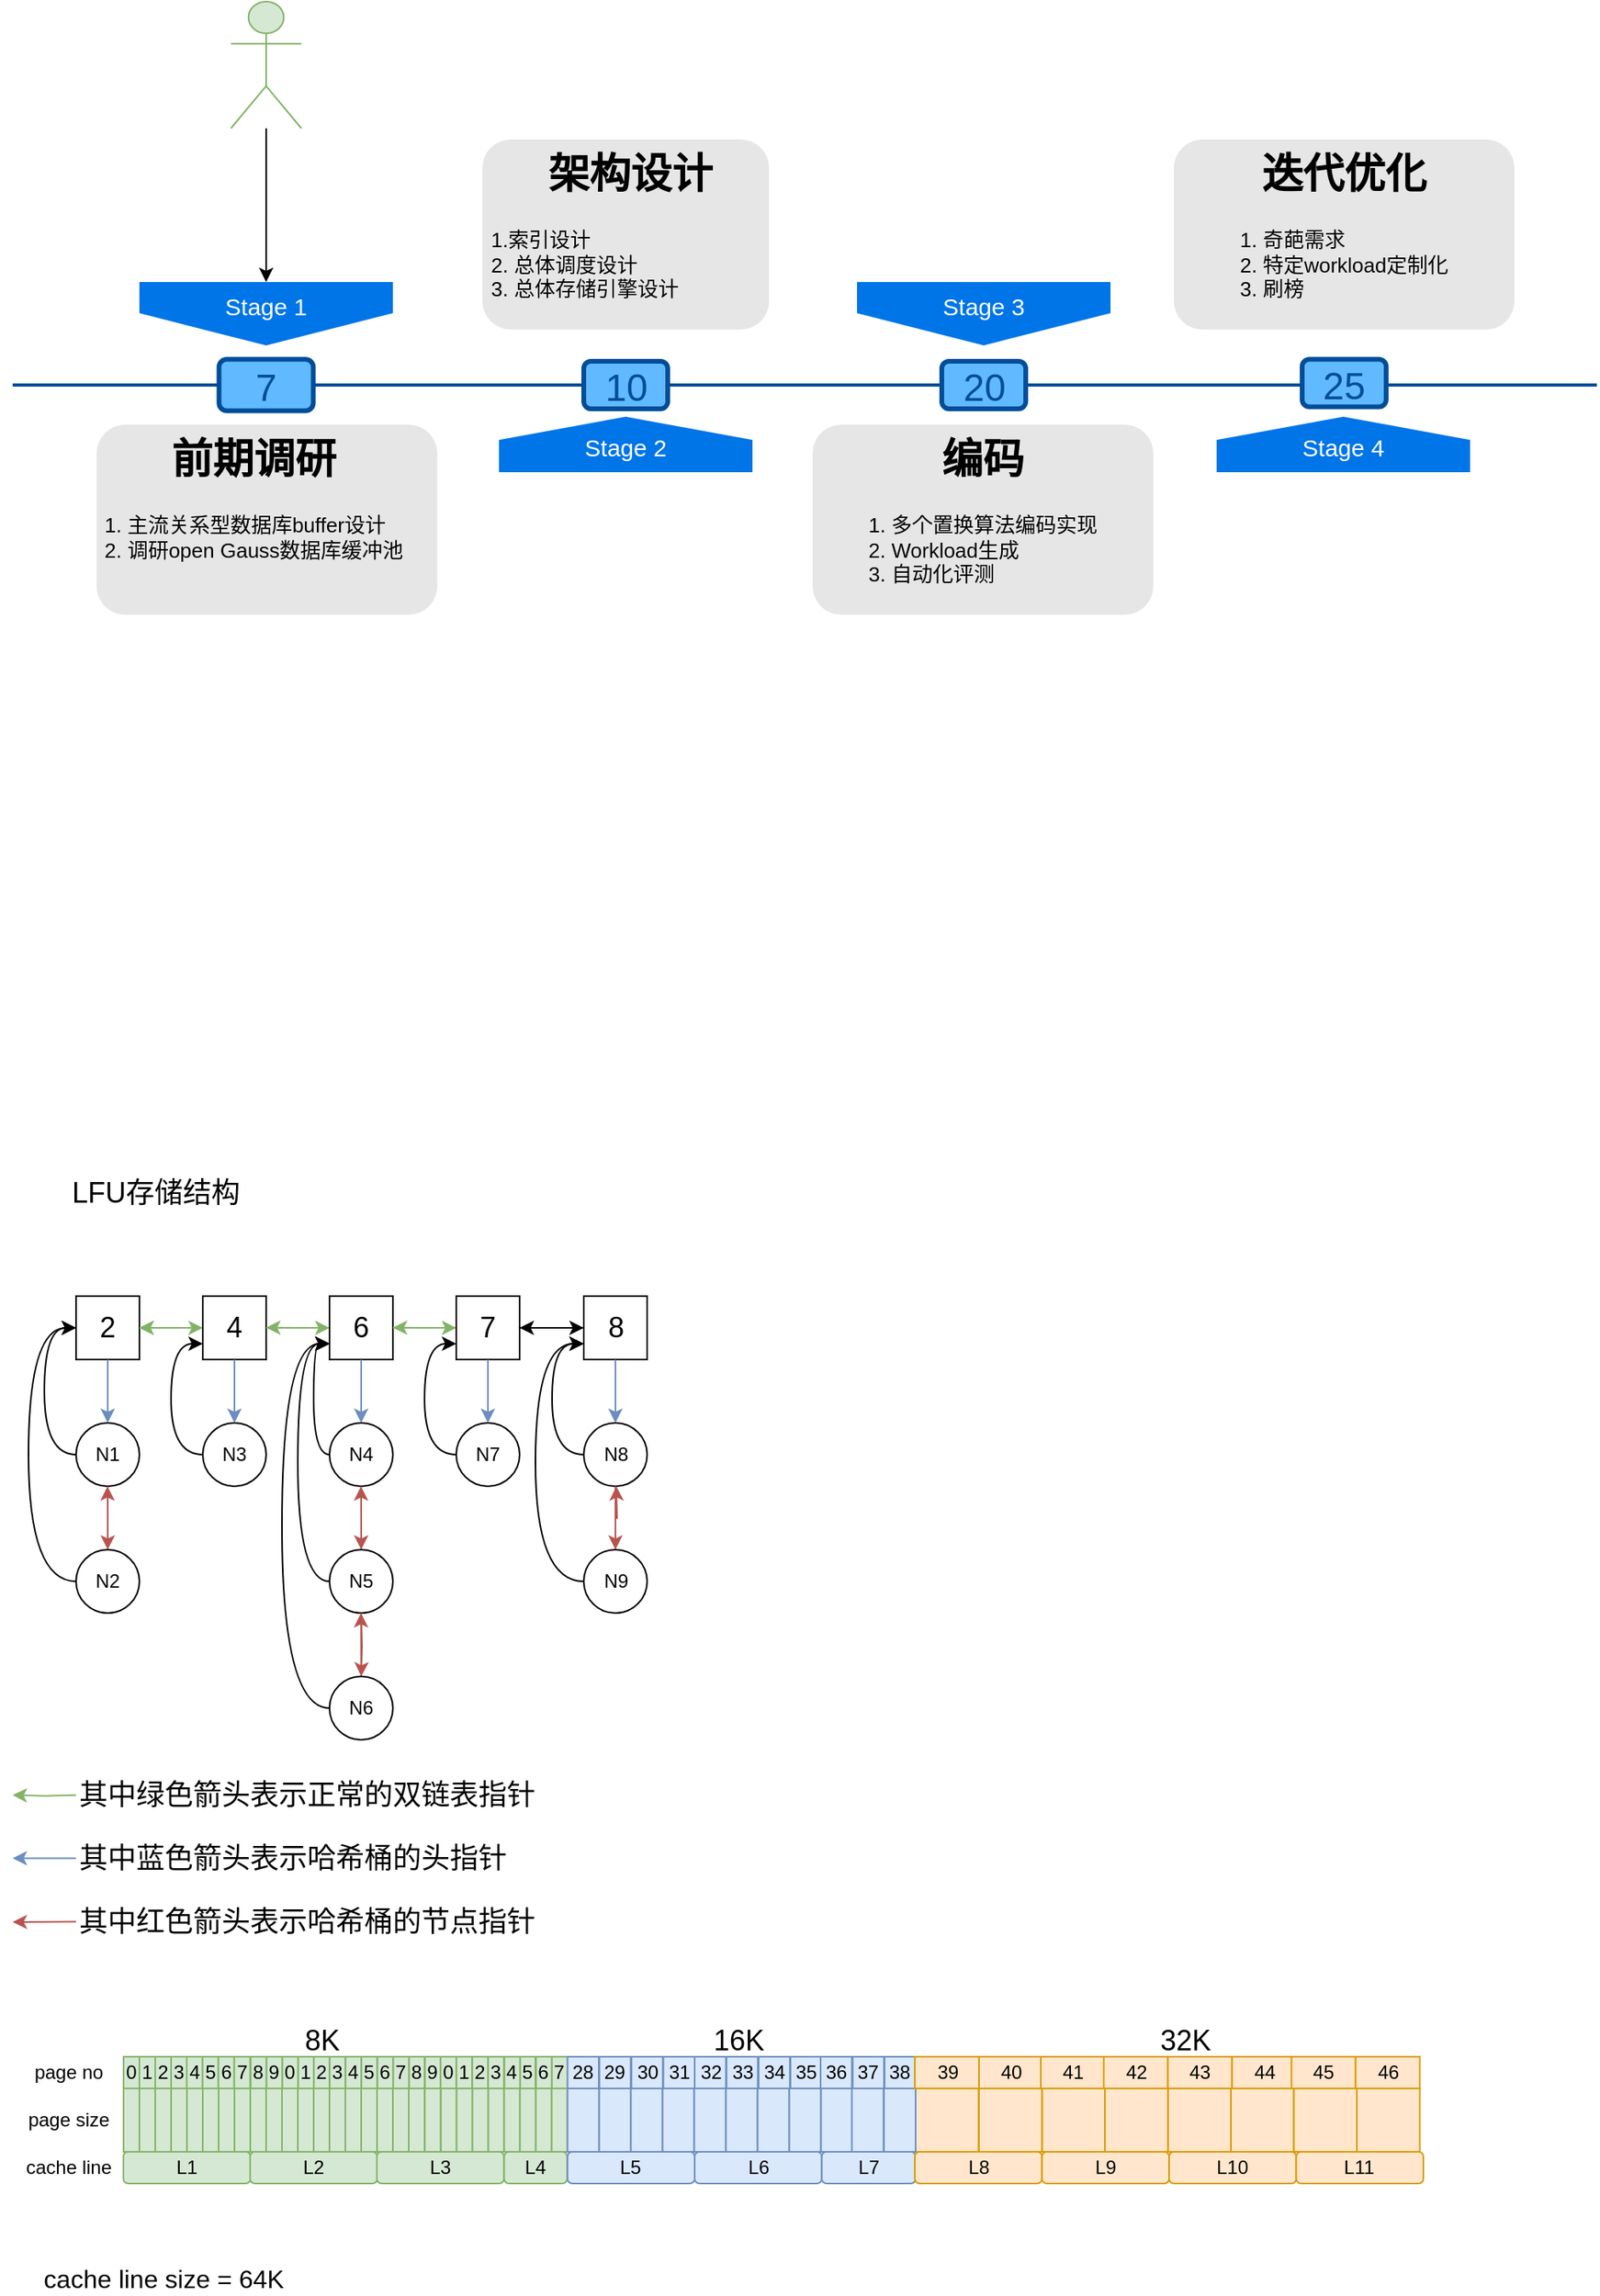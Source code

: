 <mxfile version="13.7.9" type="device"><diagram name="Page-1" id="82e54ff1-d628-8f03-85c4-9753963a91cd"><mxGraphModel dx="905" dy="705" grid="1" gridSize="10" guides="1" tooltips="1" connect="1" arrows="1" fold="1" page="1" pageScale="1" pageWidth="1100" pageHeight="850" background="#ffffff" math="0" shadow="0"><root><mxCell id="0"/><mxCell id="1" parent="0"/><mxCell id="4ec97bd9e5d20128-1" value="" style="line;strokeWidth=2;html=1;fillColor=none;fontSize=28;fontColor=#004D99;strokeColor=#004D99;" parent="1" vertex="1"><mxGeometry x="40" y="400" width="1000" height="10" as="geometry"/></mxCell><mxCell id="4ec97bd9e5d20128-5" value="Stage 1" style="shape=offPageConnector;whiteSpace=wrap;html=1;fillColor=#0075E8;fontSize=15;fontColor=#FFFFFF;size=0.509;verticalAlign=top;strokeColor=none;" parent="1" vertex="1"><mxGeometry x="120" y="340" width="160" height="40" as="geometry"/></mxCell><mxCell id="4ec97bd9e5d20128-6" value="&lt;span&gt;Stage 3&lt;/span&gt;" style="shape=offPageConnector;whiteSpace=wrap;html=1;fillColor=#0075E8;fontSize=15;fontColor=#FFFFFF;size=0.509;verticalAlign=top;strokeColor=none;" parent="1" vertex="1"><mxGeometry x="573" y="340" width="160" height="40" as="geometry"/></mxCell><mxCell id="4ec97bd9e5d20128-7" value="&lt;span&gt;Stage 2&lt;/span&gt;" style="shape=offPageConnector;whiteSpace=wrap;html=1;fillColor=#0075E8;fontSize=15;fontColor=#FFFFFF;size=0.418;flipV=1;verticalAlign=bottom;strokeColor=none;spacingBottom=4;" parent="1" vertex="1"><mxGeometry x="347" y="425" width="160" height="35" as="geometry"/></mxCell><mxCell id="4ec97bd9e5d20128-8" value="&lt;span&gt;Stage 4&lt;/span&gt;" style="shape=offPageConnector;whiteSpace=wrap;html=1;fillColor=#0075E8;fontSize=15;fontColor=#FFFFFF;size=0.418;flipV=1;verticalAlign=bottom;strokeColor=none;spacingBottom=4;" parent="1" vertex="1"><mxGeometry x="800" y="425" width="160" height="35" as="geometry"/></mxCell><mxCell id="4ec97bd9e5d20128-14" value="&lt;h1 style=&quot;text-align: center&quot;&gt;前期调研&lt;/h1&gt;&lt;div&gt;1. 主流关系型数据库buffer设计&lt;br&gt;&lt;/div&gt;&lt;div&gt;2. 调研open Gauss数据库缓冲池&lt;/div&gt;&lt;div&gt;&lt;br&gt;&lt;/div&gt;" style="text;html=1;spacing=5;spacingTop=-20;whiteSpace=wrap;overflow=hidden;strokeColor=none;strokeWidth=3;fillColor=#E6E6E6;fontSize=13;fontColor=#000000;align=left;rounded=1;" parent="1" vertex="1"><mxGeometry x="93" y="430" width="215" height="120" as="geometry"/></mxCell><mxCell id="4ec97bd9e5d20128-16" value="&lt;h1 style=&quot;text-align: right&quot;&gt;&amp;nbsp; &amp;nbsp; &amp;nbsp;架构设计&lt;/h1&gt;&lt;div&gt;1.索引设计&lt;/div&gt;&lt;div&gt;2. 总体调度设计&lt;/div&gt;&lt;div&gt;3. 总体存储引擎设计&lt;/div&gt;" style="text;html=1;spacing=5;spacingTop=-20;whiteSpace=wrap;overflow=hidden;strokeColor=none;strokeWidth=3;fillColor=#E6E6E6;fontSize=13;fontColor=#000000;align=left;rounded=1;" parent="1" vertex="1"><mxGeometry x="336.5" y="250" width="181" height="120" as="geometry"/></mxCell><mxCell id="4ec97bd9e5d20128-17" value="&lt;h1&gt;编码&lt;/h1&gt;&lt;div style=&quot;text-align: left&quot;&gt;1. 多个置换算法编码实现&lt;/div&gt;&lt;div style=&quot;text-align: left&quot;&gt;2. Workload生成&lt;/div&gt;&lt;div style=&quot;text-align: left&quot;&gt;3. 自动化评测&lt;/div&gt;" style="text;html=1;spacing=5;spacingTop=-20;whiteSpace=wrap;overflow=hidden;strokeColor=none;strokeWidth=3;fillColor=#E6E6E6;fontSize=13;fontColor=#000000;align=center;rounded=1;" parent="1" vertex="1"><mxGeometry x="545" y="430" width="215" height="120" as="geometry"/></mxCell><mxCell id="4ec97bd9e5d20128-18" value="&lt;h1&gt;迭代优化&lt;/h1&gt;&lt;div style=&quot;text-align: left&quot;&gt;1. 奇葩需求&lt;/div&gt;&lt;div style=&quot;text-align: left&quot;&gt;2. 特定workload定制化&lt;/div&gt;&lt;div style=&quot;text-align: left&quot;&gt;3. 刷榜&lt;/div&gt;" style="text;html=1;spacing=5;spacingTop=-20;whiteSpace=wrap;overflow=hidden;strokeColor=none;strokeWidth=3;fillColor=#E6E6E6;fontSize=13;fontColor=#000000;align=center;rounded=1;" parent="1" vertex="1"><mxGeometry x="773" y="250" width="215" height="120" as="geometry"/></mxCell><mxCell id="fuFxC5G7vqKhvWtZeMun-10" value="" style="edgeStyle=orthogonalEdgeStyle;rounded=0;orthogonalLoop=1;jettySize=auto;html=1;" parent="1" source="fuFxC5G7vqKhvWtZeMun-2" target="4ec97bd9e5d20128-5" edge="1"><mxGeometry relative="1" as="geometry"/></mxCell><mxCell id="fuFxC5G7vqKhvWtZeMun-2" value="" style="shape=umlActor;verticalLabelPosition=bottom;verticalAlign=top;html=1;outlineConnect=0;fillColor=#d5e8d4;strokeColor=#82b366;" parent="1" vertex="1"><mxGeometry x="177.75" y="163" width="44.5" height="80" as="geometry"/></mxCell><mxCell id="fuFxC5G7vqKhvWtZeMun-6" value="&lt;font style=&quot;font-size: 24px&quot;&gt;7&lt;/font&gt;" style="whiteSpace=wrap;html=1;align=center;fontSize=28;fontColor=#004D99;strokeColor=#004D99;strokeWidth=3;fillColor=#61BAFF;rounded=1;" parent="1" vertex="1"><mxGeometry x="170.25" y="388.75" width="59.5" height="32.5" as="geometry"/></mxCell><mxCell id="fuFxC5G7vqKhvWtZeMun-7" value="&lt;font style=&quot;font-size: 24px&quot;&gt;10&lt;/font&gt;" style="whiteSpace=wrap;html=1;align=center;fontSize=28;fontColor=#004D99;strokeColor=#004D99;strokeWidth=3;fillColor=#61BAFF;rounded=1;" parent="1" vertex="1"><mxGeometry x="400.5" y="390" width="53" height="30" as="geometry"/></mxCell><mxCell id="fuFxC5G7vqKhvWtZeMun-8" value="&lt;font style=&quot;font-size: 24px&quot;&gt;20&lt;/font&gt;" style="whiteSpace=wrap;html=1;align=center;fontSize=28;fontColor=#004D99;strokeColor=#004D99;strokeWidth=3;fillColor=#61BAFF;rounded=1;" parent="1" vertex="1"><mxGeometry x="626.5" y="390" width="53" height="30" as="geometry"/></mxCell><mxCell id="fuFxC5G7vqKhvWtZeMun-9" value="&lt;font style=&quot;font-size: 24px&quot;&gt;25&lt;/font&gt;" style="whiteSpace=wrap;html=1;align=center;fontSize=28;fontColor=#004D99;strokeColor=#004D99;strokeWidth=3;fillColor=#61BAFF;rounded=1;" parent="1" vertex="1"><mxGeometry x="854" y="388.75" width="53" height="30" as="geometry"/></mxCell><mxCell id="LZcLPNR7s_1Gfuueu0YZ-1" value="&lt;font style=&quot;font-size: 18px&quot;&gt;2&lt;/font&gt;" style="whiteSpace=wrap;html=1;aspect=fixed;" parent="1" vertex="1"><mxGeometry x="80" y="980" width="40" height="40" as="geometry"/></mxCell><mxCell id="LZcLPNR7s_1Gfuueu0YZ-26" style="edgeStyle=orthogonalEdgeStyle;rounded=0;orthogonalLoop=1;jettySize=auto;html=1;exitX=0;exitY=0.5;exitDx=0;exitDy=0;entryX=1;entryY=0.5;entryDx=0;entryDy=0;fillColor=#d5e8d4;strokeColor=#82b366;" parent="1" source="LZcLPNR7s_1Gfuueu0YZ-3" target="LZcLPNR7s_1Gfuueu0YZ-1" edge="1"><mxGeometry x="40" y="900" as="geometry"/></mxCell><mxCell id="LZcLPNR7s_1Gfuueu0YZ-45" value="" style="edgeStyle=orthogonalEdgeStyle;curved=1;orthogonalLoop=1;jettySize=auto;html=1;fontSize=18;fillColor=#d5e8d4;strokeColor=#82b366;" parent="1" source="LZcLPNR7s_1Gfuueu0YZ-3" target="LZcLPNR7s_1Gfuueu0YZ-1" edge="1"><mxGeometry x="40" y="900" as="geometry"/></mxCell><mxCell id="LZcLPNR7s_1Gfuueu0YZ-3" value="&lt;font style=&quot;font-size: 18px;&quot;&gt;4&lt;/font&gt;" style="whiteSpace=wrap;html=1;aspect=fixed;fontSize=18;" parent="1" vertex="1"><mxGeometry x="160" y="980" width="40" height="40" as="geometry"/></mxCell><mxCell id="LZcLPNR7s_1Gfuueu0YZ-25" style="edgeStyle=orthogonalEdgeStyle;rounded=0;orthogonalLoop=1;jettySize=auto;html=1;exitX=1;exitY=0.5;exitDx=0;exitDy=0;entryX=0;entryY=0.5;entryDx=0;entryDy=0;fillColor=#d5e8d4;strokeColor=#82b366;" parent="1" source="LZcLPNR7s_1Gfuueu0YZ-1" target="LZcLPNR7s_1Gfuueu0YZ-3" edge="1"><mxGeometry x="40" y="900" as="geometry"/></mxCell><mxCell id="LZcLPNR7s_1Gfuueu0YZ-29" style="edgeStyle=orthogonalEdgeStyle;rounded=0;orthogonalLoop=1;jettySize=auto;html=1;exitX=0;exitY=0.5;exitDx=0;exitDy=0;fillColor=#d5e8d4;strokeColor=#82b366;" parent="1" source="LZcLPNR7s_1Gfuueu0YZ-4" edge="1"><mxGeometry x="40" y="900" as="geometry"><mxPoint x="200" y="999.857" as="targetPoint"/></mxGeometry></mxCell><mxCell id="LZcLPNR7s_1Gfuueu0YZ-4" value="&lt;font style=&quot;font-size: 18px;&quot;&gt;6&lt;/font&gt;" style="whiteSpace=wrap;html=1;aspect=fixed;fontSize=18;" parent="1" vertex="1"><mxGeometry x="240" y="980" width="40" height="40" as="geometry"/></mxCell><mxCell id="LZcLPNR7s_1Gfuueu0YZ-28" style="edgeStyle=orthogonalEdgeStyle;rounded=0;orthogonalLoop=1;jettySize=auto;html=1;exitX=1;exitY=0.5;exitDx=0;exitDy=0;entryX=0;entryY=0.5;entryDx=0;entryDy=0;fillColor=#d5e8d4;strokeColor=#82b366;" parent="1" source="LZcLPNR7s_1Gfuueu0YZ-3" target="LZcLPNR7s_1Gfuueu0YZ-4" edge="1"><mxGeometry x="40" y="900" as="geometry"/></mxCell><mxCell id="LZcLPNR7s_1Gfuueu0YZ-31" style="edgeStyle=orthogonalEdgeStyle;rounded=0;orthogonalLoop=1;jettySize=auto;html=1;exitX=0;exitY=0.5;exitDx=0;exitDy=0;fillColor=#d5e8d4;strokeColor=#82b366;" parent="1" source="LZcLPNR7s_1Gfuueu0YZ-5" edge="1"><mxGeometry x="40" y="900" as="geometry"><mxPoint x="280" y="999.857" as="targetPoint"/></mxGeometry></mxCell><mxCell id="P6JqRoeLZyj-2Z9D7lsT-9" style="edgeStyle=orthogonalEdgeStyle;rounded=0;orthogonalLoop=1;jettySize=auto;html=1;exitX=1;exitY=0.5;exitDx=0;exitDy=0;entryX=0;entryY=0.5;entryDx=0;entryDy=0;" parent="1" source="LZcLPNR7s_1Gfuueu0YZ-5" target="P6JqRoeLZyj-2Z9D7lsT-1" edge="1"><mxGeometry relative="1" as="geometry"/></mxCell><mxCell id="LZcLPNR7s_1Gfuueu0YZ-5" value="&lt;font style=&quot;font-size: 18px;&quot;&gt;7&lt;/font&gt;" style="whiteSpace=wrap;html=1;aspect=fixed;fontSize=18;" parent="1" vertex="1"><mxGeometry x="320" y="980" width="40" height="40" as="geometry"/></mxCell><mxCell id="LZcLPNR7s_1Gfuueu0YZ-30" style="edgeStyle=orthogonalEdgeStyle;rounded=0;orthogonalLoop=1;jettySize=auto;html=1;exitX=1;exitY=0.5;exitDx=0;exitDy=0;entryX=0;entryY=0.5;entryDx=0;entryDy=0;fillColor=#d5e8d4;strokeColor=#82b366;" parent="1" source="LZcLPNR7s_1Gfuueu0YZ-4" target="LZcLPNR7s_1Gfuueu0YZ-5" edge="1"><mxGeometry x="40" y="900" as="geometry"/></mxCell><mxCell id="LZcLPNR7s_1Gfuueu0YZ-6" value="" style="endArrow=classic;html=1;exitX=0.5;exitY=1;exitDx=0;exitDy=0;fillColor=#dae8fc;strokeColor=#6c8ebf;" parent="1" source="LZcLPNR7s_1Gfuueu0YZ-1" edge="1"><mxGeometry x="40" y="900" width="50" height="50" as="geometry"><mxPoint x="80" y="1080" as="sourcePoint"/><mxPoint x="100" y="1060" as="targetPoint"/></mxGeometry></mxCell><mxCell id="LZcLPNR7s_1Gfuueu0YZ-36" style="edgeStyle=orthogonalEdgeStyle;orthogonalLoop=1;jettySize=auto;html=1;exitX=0;exitY=0.5;exitDx=0;exitDy=0;entryX=0;entryY=0.5;entryDx=0;entryDy=0;fontSize=18;curved=1;" parent="1" source="LZcLPNR7s_1Gfuueu0YZ-7" target="LZcLPNR7s_1Gfuueu0YZ-1" edge="1"><mxGeometry x="40" y="900" as="geometry"><Array as="points"><mxPoint x="60" y="1080"/><mxPoint x="60" y="1000"/></Array></mxGeometry></mxCell><mxCell id="LZcLPNR7s_1Gfuueu0YZ-7" value="N1" style="ellipse;whiteSpace=wrap;html=1;aspect=fixed;" parent="1" vertex="1"><mxGeometry x="80" y="1060" width="40" height="40" as="geometry"/></mxCell><mxCell id="LZcLPNR7s_1Gfuueu0YZ-32" style="edgeStyle=orthogonalEdgeStyle;rounded=0;orthogonalLoop=1;jettySize=auto;html=1;exitX=0.5;exitY=0;exitDx=0;exitDy=0;fillColor=#f8cecc;strokeColor=#b85450;" parent="1" source="LZcLPNR7s_1Gfuueu0YZ-8" edge="1"><mxGeometry x="40" y="900" as="geometry"><mxPoint x="99.857" y="1100" as="targetPoint"/></mxGeometry></mxCell><mxCell id="LZcLPNR7s_1Gfuueu0YZ-37" style="edgeStyle=orthogonalEdgeStyle;curved=1;orthogonalLoop=1;jettySize=auto;html=1;fontSize=18;" parent="1" source="LZcLPNR7s_1Gfuueu0YZ-8" edge="1"><mxGeometry x="40" y="900" as="geometry"><mxPoint x="80" y="1000" as="targetPoint"/><Array as="points"><mxPoint x="50" y="1160"/><mxPoint x="50" y="1000"/></Array></mxGeometry></mxCell><mxCell id="LZcLPNR7s_1Gfuueu0YZ-8" value="&lt;span&gt;N2&lt;br&gt;&lt;/span&gt;" style="ellipse;whiteSpace=wrap;html=1;aspect=fixed;" parent="1" vertex="1"><mxGeometry x="80" y="1140" width="40" height="40" as="geometry"/></mxCell><mxCell id="LZcLPNR7s_1Gfuueu0YZ-9" value="" style="edgeStyle=orthogonalEdgeStyle;rounded=0;orthogonalLoop=1;jettySize=auto;html=1;fillColor=#f8cecc;strokeColor=#b85450;" parent="1" source="LZcLPNR7s_1Gfuueu0YZ-7" target="LZcLPNR7s_1Gfuueu0YZ-8" edge="1"><mxGeometry x="40" y="900" as="geometry"/></mxCell><mxCell id="LZcLPNR7s_1Gfuueu0YZ-10" value="" style="endArrow=classic;html=1;exitX=0.5;exitY=1;exitDx=0;exitDy=0;fillColor=#dae8fc;strokeColor=#6c8ebf;" parent="1" edge="1"><mxGeometry x="40" y="900" width="50" height="50" as="geometry"><mxPoint x="180" y="1020" as="sourcePoint"/><mxPoint x="180" y="1060" as="targetPoint"/></mxGeometry></mxCell><mxCell id="LZcLPNR7s_1Gfuueu0YZ-38" style="edgeStyle=orthogonalEdgeStyle;curved=1;orthogonalLoop=1;jettySize=auto;html=1;exitX=0;exitY=0.5;exitDx=0;exitDy=0;entryX=0;entryY=0.75;entryDx=0;entryDy=0;fontSize=18;" parent="1" source="LZcLPNR7s_1Gfuueu0YZ-12" target="LZcLPNR7s_1Gfuueu0YZ-3" edge="1"><mxGeometry x="40" y="900" as="geometry"/></mxCell><mxCell id="LZcLPNR7s_1Gfuueu0YZ-12" value="&lt;span&gt;N3&lt;/span&gt;" style="ellipse;whiteSpace=wrap;html=1;aspect=fixed;" parent="1" vertex="1"><mxGeometry x="160" y="1060" width="40" height="40" as="geometry"/></mxCell><mxCell id="LZcLPNR7s_1Gfuueu0YZ-14" value="" style="endArrow=classic;html=1;exitX=0.5;exitY=1;exitDx=0;exitDy=0;fillColor=#dae8fc;strokeColor=#6c8ebf;" parent="1" edge="1"><mxGeometry x="40" y="900" width="50" height="50" as="geometry"><mxPoint x="260" y="1020" as="sourcePoint"/><mxPoint x="260" y="1060" as="targetPoint"/></mxGeometry></mxCell><mxCell id="LZcLPNR7s_1Gfuueu0YZ-39" style="edgeStyle=orthogonalEdgeStyle;curved=1;orthogonalLoop=1;jettySize=auto;html=1;exitX=0;exitY=0.5;exitDx=0;exitDy=0;entryX=0;entryY=0.75;entryDx=0;entryDy=0;fontSize=18;" parent="1" source="LZcLPNR7s_1Gfuueu0YZ-16" target="LZcLPNR7s_1Gfuueu0YZ-4" edge="1"><mxGeometry x="40" y="900" as="geometry"><Array as="points"><mxPoint x="230" y="1080"/><mxPoint x="230" y="1010"/></Array></mxGeometry></mxCell><mxCell id="LZcLPNR7s_1Gfuueu0YZ-16" value="&lt;span&gt;N4&lt;/span&gt;" style="ellipse;whiteSpace=wrap;html=1;aspect=fixed;" parent="1" vertex="1"><mxGeometry x="240" y="1060" width="40" height="40" as="geometry"/></mxCell><mxCell id="LZcLPNR7s_1Gfuueu0YZ-33" style="edgeStyle=orthogonalEdgeStyle;rounded=0;orthogonalLoop=1;jettySize=auto;html=1;exitX=0.5;exitY=0;exitDx=0;exitDy=0;fontSize=18;fillColor=#f8cecc;strokeColor=#b85450;" parent="1" source="LZcLPNR7s_1Gfuueu0YZ-17" edge="1"><mxGeometry x="40" y="900" as="geometry"><mxPoint x="259.857" y="1100" as="targetPoint"/></mxGeometry></mxCell><mxCell id="LZcLPNR7s_1Gfuueu0YZ-40" style="edgeStyle=orthogonalEdgeStyle;curved=1;orthogonalLoop=1;jettySize=auto;html=1;exitX=0;exitY=0.5;exitDx=0;exitDy=0;entryX=0;entryY=0.75;entryDx=0;entryDy=0;fontSize=18;" parent="1" source="LZcLPNR7s_1Gfuueu0YZ-17" target="LZcLPNR7s_1Gfuueu0YZ-4" edge="1"><mxGeometry x="40" y="900" as="geometry"><Array as="points"><mxPoint x="220" y="1160"/><mxPoint x="220" y="1010"/></Array></mxGeometry></mxCell><mxCell id="LZcLPNR7s_1Gfuueu0YZ-17" value="&lt;span&gt;N5&lt;/span&gt;" style="ellipse;whiteSpace=wrap;html=1;aspect=fixed;" parent="1" vertex="1"><mxGeometry x="240" y="1140" width="40" height="40" as="geometry"/></mxCell><mxCell id="LZcLPNR7s_1Gfuueu0YZ-15" value="" style="edgeStyle=orthogonalEdgeStyle;rounded=0;orthogonalLoop=1;jettySize=auto;html=1;fillColor=#f8cecc;strokeColor=#b85450;" parent="1" source="LZcLPNR7s_1Gfuueu0YZ-16" target="LZcLPNR7s_1Gfuueu0YZ-17" edge="1"><mxGeometry x="40" y="900" as="geometry"/></mxCell><mxCell id="LZcLPNR7s_1Gfuueu0YZ-18" value="" style="endArrow=classic;html=1;exitX=0.5;exitY=1;exitDx=0;exitDy=0;fillColor=#dae8fc;strokeColor=#6c8ebf;" parent="1" edge="1"><mxGeometry x="40" y="900" width="50" height="50" as="geometry"><mxPoint x="340" y="1020" as="sourcePoint"/><mxPoint x="340" y="1060" as="targetPoint"/></mxGeometry></mxCell><mxCell id="LZcLPNR7s_1Gfuueu0YZ-42" style="edgeStyle=orthogonalEdgeStyle;curved=1;orthogonalLoop=1;jettySize=auto;html=1;exitX=0;exitY=0.5;exitDx=0;exitDy=0;entryX=0;entryY=0.75;entryDx=0;entryDy=0;fontSize=18;" parent="1" source="LZcLPNR7s_1Gfuueu0YZ-20" target="LZcLPNR7s_1Gfuueu0YZ-5" edge="1"><mxGeometry x="40" y="900" as="geometry"/></mxCell><mxCell id="LZcLPNR7s_1Gfuueu0YZ-20" value="&lt;span&gt;N7&lt;/span&gt;" style="ellipse;whiteSpace=wrap;html=1;aspect=fixed;" parent="1" vertex="1"><mxGeometry x="320" y="1060" width="40" height="40" as="geometry"/></mxCell><mxCell id="LZcLPNR7s_1Gfuueu0YZ-22" value="" style="edgeStyle=orthogonalEdgeStyle;rounded=0;orthogonalLoop=1;jettySize=auto;html=1;fillColor=#f8cecc;strokeColor=#b85450;" parent="1" target="LZcLPNR7s_1Gfuueu0YZ-23" edge="1"><mxGeometry x="40" y="900" as="geometry"><mxPoint x="260" y="1180" as="sourcePoint"/></mxGeometry></mxCell><mxCell id="LZcLPNR7s_1Gfuueu0YZ-34" style="edgeStyle=orthogonalEdgeStyle;rounded=0;orthogonalLoop=1;jettySize=auto;html=1;exitX=0.5;exitY=0;exitDx=0;exitDy=0;fontSize=18;fillColor=#f8cecc;strokeColor=#b85450;" parent="1" source="LZcLPNR7s_1Gfuueu0YZ-23" edge="1"><mxGeometry x="40" y="900" as="geometry"><mxPoint x="259.857" y="1180" as="targetPoint"/></mxGeometry></mxCell><mxCell id="LZcLPNR7s_1Gfuueu0YZ-41" style="edgeStyle=orthogonalEdgeStyle;curved=1;orthogonalLoop=1;jettySize=auto;html=1;exitX=0;exitY=0.5;exitDx=0;exitDy=0;fontSize=18;" parent="1" source="LZcLPNR7s_1Gfuueu0YZ-23" edge="1"><mxGeometry x="40" y="900" as="geometry"><mxPoint x="240.143" y="1010" as="targetPoint"/><Array as="points"><mxPoint x="210" y="1240"/><mxPoint x="210" y="1010"/></Array></mxGeometry></mxCell><mxCell id="LZcLPNR7s_1Gfuueu0YZ-23" value="&lt;span&gt;N6&lt;/span&gt;" style="ellipse;whiteSpace=wrap;html=1;aspect=fixed;" parent="1" vertex="1"><mxGeometry x="240" y="1220" width="40" height="40" as="geometry"/></mxCell><mxCell id="LZcLPNR7s_1Gfuueu0YZ-44" value="LFU存储结构" style="text;html=1;align=center;verticalAlign=middle;resizable=0;points=[];autosize=1;fontSize=18;" parent="1" vertex="1"><mxGeometry x="70" y="900" width="120" height="30" as="geometry"/></mxCell><mxCell id="LZcLPNR7s_1Gfuueu0YZ-46" value="其中绿色箭头表示正常的双链表指针" style="text;html=1;align=left;verticalAlign=middle;resizable=0;points=[];autosize=1;fontSize=18;" parent="1" vertex="1"><mxGeometry x="80" y="1280" width="300" height="30" as="geometry"/></mxCell><mxCell id="LZcLPNR7s_1Gfuueu0YZ-47" value="其中蓝色箭头表示哈希桶的头指针" style="text;html=1;align=left;verticalAlign=middle;resizable=0;points=[];autosize=1;fontSize=18;" parent="1" vertex="1"><mxGeometry x="80" y="1320" width="290" height="30" as="geometry"/></mxCell><mxCell id="LZcLPNR7s_1Gfuueu0YZ-48" value="其中红色箭头表示哈希桶的节点指针" style="text;html=1;align=left;verticalAlign=middle;resizable=0;points=[];autosize=1;fontSize=18;" parent="1" vertex="1"><mxGeometry x="80" y="1360" width="300" height="30" as="geometry"/></mxCell><mxCell id="LZcLPNR7s_1Gfuueu0YZ-49" value="" style="edgeStyle=orthogonalEdgeStyle;curved=1;orthogonalLoop=1;jettySize=auto;html=1;fontSize=18;fillColor=#d5e8d4;strokeColor=#82b366;" parent="1" edge="1"><mxGeometry x="40" y="900" as="geometry"><mxPoint x="80" y="1294.86" as="sourcePoint"/><mxPoint x="40" y="1294.86" as="targetPoint"/></mxGeometry></mxCell><mxCell id="LZcLPNR7s_1Gfuueu0YZ-50" value="" style="endArrow=classic;html=1;exitX=0.5;exitY=1;exitDx=0;exitDy=0;fillColor=#dae8fc;strokeColor=#6c8ebf;" parent="1" edge="1"><mxGeometry x="40" y="900" width="50" height="50" as="geometry"><mxPoint x="80" y="1334.71" as="sourcePoint"/><mxPoint x="40" y="1334.71" as="targetPoint"/></mxGeometry></mxCell><mxCell id="LZcLPNR7s_1Gfuueu0YZ-52" style="edgeStyle=orthogonalEdgeStyle;rounded=0;orthogonalLoop=1;jettySize=auto;html=1;exitX=0.5;exitY=0;exitDx=0;exitDy=0;fontSize=18;fillColor=#f8cecc;strokeColor=#b85450;" parent="1" edge="1"><mxGeometry x="40" y="900" as="geometry"><mxPoint x="40" y="1375" as="targetPoint"/><mxPoint x="80" y="1374.71" as="sourcePoint"/><Array as="points"><mxPoint x="79.53" y="1374.71"/><mxPoint x="79.53" y="1374.71"/></Array></mxGeometry></mxCell><mxCell id="P6JqRoeLZyj-2Z9D7lsT-10" style="edgeStyle=orthogonalEdgeStyle;rounded=0;orthogonalLoop=1;jettySize=auto;html=1;exitX=0;exitY=0.5;exitDx=0;exitDy=0;" parent="1" source="P6JqRoeLZyj-2Z9D7lsT-1" edge="1"><mxGeometry relative="1" as="geometry"><mxPoint x="360" y="1000" as="targetPoint"/></mxGeometry></mxCell><mxCell id="P6JqRoeLZyj-2Z9D7lsT-1" value="&lt;font style=&quot;font-size: 18px&quot;&gt;8&lt;/font&gt;" style="whiteSpace=wrap;html=1;aspect=fixed;fontSize=18;" parent="1" vertex="1"><mxGeometry x="400.5" y="980" width="40" height="40" as="geometry"/></mxCell><mxCell id="P6JqRoeLZyj-2Z9D7lsT-2" value="" style="endArrow=classic;html=1;exitX=0.5;exitY=1;exitDx=0;exitDy=0;fillColor=#dae8fc;strokeColor=#6c8ebf;entryX=0.5;entryY=0;entryDx=0;entryDy=0;" parent="1" source="P6JqRoeLZyj-2Z9D7lsT-1" target="P6JqRoeLZyj-2Z9D7lsT-4" edge="1"><mxGeometry x="187" y="900" width="50" height="50" as="geometry"><mxPoint x="487" y="1020" as="sourcePoint"/><mxPoint x="487" y="1060" as="targetPoint"/></mxGeometry></mxCell><mxCell id="P6JqRoeLZyj-2Z9D7lsT-3" style="edgeStyle=orthogonalEdgeStyle;curved=1;orthogonalLoop=1;jettySize=auto;html=1;exitX=0;exitY=0.5;exitDx=0;exitDy=0;entryX=0;entryY=0.75;entryDx=0;entryDy=0;fontSize=18;" parent="1" source="P6JqRoeLZyj-2Z9D7lsT-4" target="P6JqRoeLZyj-2Z9D7lsT-1" edge="1"><mxGeometry x="187" y="900" as="geometry"/></mxCell><mxCell id="P6JqRoeLZyj-2Z9D7lsT-4" value="&lt;span&gt;N8&lt;/span&gt;" style="ellipse;whiteSpace=wrap;html=1;aspect=fixed;" parent="1" vertex="1"><mxGeometry x="400.5" y="1060" width="40" height="40" as="geometry"/></mxCell><mxCell id="P6JqRoeLZyj-2Z9D7lsT-5" style="edgeStyle=orthogonalEdgeStyle;rounded=0;orthogonalLoop=1;jettySize=auto;html=1;exitX=0.5;exitY=0;exitDx=0;exitDy=0;fontSize=18;fillColor=#f8cecc;strokeColor=#b85450;" parent="1" source="P6JqRoeLZyj-2Z9D7lsT-7" edge="1"><mxGeometry x="187" y="900" as="geometry"><mxPoint x="421" y="1100" as="targetPoint"/></mxGeometry></mxCell><mxCell id="P6JqRoeLZyj-2Z9D7lsT-6" style="edgeStyle=orthogonalEdgeStyle;curved=1;orthogonalLoop=1;jettySize=auto;html=1;exitX=0;exitY=0.5;exitDx=0;exitDy=0;fontSize=18;entryX=0;entryY=0.75;entryDx=0;entryDy=0;" parent="1" source="P6JqRoeLZyj-2Z9D7lsT-7" target="P6JqRoeLZyj-2Z9D7lsT-1" edge="1"><mxGeometry x="187" y="900" as="geometry"><mxPoint x="467.143" y="1010" as="targetPoint"/><Array as="points"><mxPoint x="370" y="1160"/><mxPoint x="370" y="1010"/></Array></mxGeometry></mxCell><mxCell id="P6JqRoeLZyj-2Z9D7lsT-7" value="&lt;span&gt;N9&lt;/span&gt;" style="ellipse;whiteSpace=wrap;html=1;aspect=fixed;" parent="1" vertex="1"><mxGeometry x="400.5" y="1140" width="40" height="40" as="geometry"/></mxCell><mxCell id="P6JqRoeLZyj-2Z9D7lsT-8" value="" style="edgeStyle=orthogonalEdgeStyle;rounded=0;orthogonalLoop=1;jettySize=auto;html=1;fillColor=#f8cecc;strokeColor=#b85450;" parent="1" source="P6JqRoeLZyj-2Z9D7lsT-4" target="P6JqRoeLZyj-2Z9D7lsT-7" edge="1"><mxGeometry x="187" y="900" as="geometry"/></mxCell><mxCell id="vBDJQKN0aFRhdxWmcasT-2" value="" style="rounded=0;whiteSpace=wrap;html=1;fillColor=#d5e8d4;strokeColor=#82b366;" vertex="1" parent="1"><mxGeometry x="220" y="1480" width="10" height="40" as="geometry"/></mxCell><mxCell id="vBDJQKN0aFRhdxWmcasT-3" value="" style="rounded=0;whiteSpace=wrap;html=1;fillColor=#d5e8d4;strokeColor=#82b366;" vertex="1" parent="1"><mxGeometry x="230" y="1480" width="10" height="40" as="geometry"/></mxCell><mxCell id="vBDJQKN0aFRhdxWmcasT-4" value="" style="rounded=0;whiteSpace=wrap;html=1;fillColor=#d5e8d4;strokeColor=#82b366;" vertex="1" parent="1"><mxGeometry x="240" y="1480" width="10" height="40" as="geometry"/></mxCell><mxCell id="vBDJQKN0aFRhdxWmcasT-5" value="" style="rounded=0;whiteSpace=wrap;html=1;fillColor=#d5e8d4;strokeColor=#82b366;" vertex="1" parent="1"><mxGeometry x="250" y="1480" width="10" height="40" as="geometry"/></mxCell><mxCell id="vBDJQKN0aFRhdxWmcasT-6" value="" style="rounded=0;whiteSpace=wrap;html=1;fillColor=#d5e8d4;strokeColor=#82b366;" vertex="1" parent="1"><mxGeometry x="260" y="1480" width="10" height="40" as="geometry"/></mxCell><mxCell id="vBDJQKN0aFRhdxWmcasT-7" value="" style="rounded=0;whiteSpace=wrap;html=1;fillColor=#d5e8d4;strokeColor=#82b366;" vertex="1" parent="1"><mxGeometry x="270" y="1480" width="10" height="40" as="geometry"/></mxCell><mxCell id="vBDJQKN0aFRhdxWmcasT-8" value="" style="rounded=0;whiteSpace=wrap;html=1;fillColor=#d5e8d4;strokeColor=#82b366;" vertex="1" parent="1"><mxGeometry x="280" y="1480" width="10" height="40" as="geometry"/></mxCell><mxCell id="vBDJQKN0aFRhdxWmcasT-9" value="" style="rounded=0;whiteSpace=wrap;html=1;fillColor=#d5e8d4;strokeColor=#82b366;" vertex="1" parent="1"><mxGeometry x="290" y="1480" width="10" height="40" as="geometry"/></mxCell><mxCell id="vBDJQKN0aFRhdxWmcasT-10" value="" style="rounded=0;whiteSpace=wrap;html=1;fillColor=#d5e8d4;strokeColor=#82b366;" vertex="1" parent="1"><mxGeometry x="310.25" y="1480" width="10" height="40" as="geometry"/></mxCell><mxCell id="vBDJQKN0aFRhdxWmcasT-11" value="" style="rounded=0;whiteSpace=wrap;html=1;fillColor=#d5e8d4;strokeColor=#82b366;" vertex="1" parent="1"><mxGeometry x="320.25" y="1480" width="10" height="40" as="geometry"/></mxCell><mxCell id="vBDJQKN0aFRhdxWmcasT-12" value="" style="rounded=0;whiteSpace=wrap;html=1;fillColor=#d5e8d4;strokeColor=#82b366;" vertex="1" parent="1"><mxGeometry x="330.25" y="1480" width="10" height="40" as="geometry"/></mxCell><mxCell id="vBDJQKN0aFRhdxWmcasT-13" value="" style="rounded=0;whiteSpace=wrap;html=1;fillColor=#d5e8d4;strokeColor=#82b366;" vertex="1" parent="1"><mxGeometry x="340.25" y="1480" width="10" height="40" as="geometry"/></mxCell><mxCell id="vBDJQKN0aFRhdxWmcasT-14" value="" style="rounded=0;whiteSpace=wrap;html=1;fillColor=#d5e8d4;strokeColor=#82b366;" vertex="1" parent="1"><mxGeometry x="350.25" y="1480" width="10" height="40" as="geometry"/></mxCell><mxCell id="vBDJQKN0aFRhdxWmcasT-15" value="" style="rounded=0;whiteSpace=wrap;html=1;fillColor=#d5e8d4;strokeColor=#82b366;" vertex="1" parent="1"><mxGeometry x="360.25" y="1480" width="10" height="40" as="geometry"/></mxCell><mxCell id="vBDJQKN0aFRhdxWmcasT-16" value="" style="rounded=0;whiteSpace=wrap;html=1;fillColor=#d5e8d4;strokeColor=#82b366;" vertex="1" parent="1"><mxGeometry x="370.25" y="1480" width="10" height="40" as="geometry"/></mxCell><mxCell id="vBDJQKN0aFRhdxWmcasT-17" value="" style="rounded=0;whiteSpace=wrap;html=1;fillColor=#d5e8d4;strokeColor=#82b366;" vertex="1" parent="1"><mxGeometry x="380.25" y="1480" width="10" height="40" as="geometry"/></mxCell><mxCell id="vBDJQKN0aFRhdxWmcasT-19" value="" style="rounded=0;whiteSpace=wrap;html=1;fillColor=#ffe6cc;strokeColor=#d79b00;" vertex="1" parent="1"><mxGeometry x="610" y="1480" width="39.75" height="40" as="geometry"/></mxCell><mxCell id="vBDJQKN0aFRhdxWmcasT-20" value="" style="rounded=0;whiteSpace=wrap;html=1;fillColor=#dae8fc;strokeColor=#6c8ebf;" vertex="1" parent="1"><mxGeometry x="390.25" y="1480" width="20" height="40" as="geometry"/></mxCell><mxCell id="vBDJQKN0aFRhdxWmcasT-21" value="" style="rounded=0;whiteSpace=wrap;html=1;fillColor=#dae8fc;strokeColor=#6c8ebf;" vertex="1" parent="1"><mxGeometry x="410.25" y="1480" width="20" height="40" as="geometry"/></mxCell><mxCell id="vBDJQKN0aFRhdxWmcasT-22" value="" style="rounded=0;whiteSpace=wrap;html=1;fillColor=#dae8fc;strokeColor=#6c8ebf;" vertex="1" parent="1"><mxGeometry x="430.25" y="1480" width="20" height="40" as="geometry"/></mxCell><mxCell id="vBDJQKN0aFRhdxWmcasT-23" value="" style="rounded=0;whiteSpace=wrap;html=1;fillColor=#dae8fc;strokeColor=#6c8ebf;" vertex="1" parent="1"><mxGeometry x="450.25" y="1480" width="20" height="40" as="geometry"/></mxCell><mxCell id="vBDJQKN0aFRhdxWmcasT-24" value="" style="rounded=0;whiteSpace=wrap;html=1;fillColor=#dae8fc;strokeColor=#6c8ebf;" vertex="1" parent="1"><mxGeometry x="470.25" y="1480" width="20" height="40" as="geometry"/></mxCell><mxCell id="vBDJQKN0aFRhdxWmcasT-25" value="" style="rounded=0;whiteSpace=wrap;html=1;fillColor=#dae8fc;strokeColor=#6c8ebf;" vertex="1" parent="1"><mxGeometry x="490.25" y="1480" width="20" height="40" as="geometry"/></mxCell><mxCell id="vBDJQKN0aFRhdxWmcasT-26" value="" style="rounded=0;whiteSpace=wrap;html=1;fillColor=#dae8fc;strokeColor=#6c8ebf;" vertex="1" parent="1"><mxGeometry x="510.25" y="1480" width="20" height="40" as="geometry"/></mxCell><mxCell id="vBDJQKN0aFRhdxWmcasT-27" value="" style="rounded=0;whiteSpace=wrap;html=1;fillColor=#dae8fc;strokeColor=#6c8ebf;" vertex="1" parent="1"><mxGeometry x="530.25" y="1480" width="20" height="40" as="geometry"/></mxCell><mxCell id="vBDJQKN0aFRhdxWmcasT-28" value="" style="rounded=0;whiteSpace=wrap;html=1;fillColor=#dae8fc;strokeColor=#6c8ebf;" vertex="1" parent="1"><mxGeometry x="550.25" y="1480" width="20" height="40" as="geometry"/></mxCell><mxCell id="vBDJQKN0aFRhdxWmcasT-32" value="" style="rounded=0;whiteSpace=wrap;html=1;fillColor=#ffe6cc;strokeColor=#d79b00;" vertex="1" parent="1"><mxGeometry x="689.75" y="1480" width="39.75" height="40" as="geometry"/></mxCell><mxCell id="vBDJQKN0aFRhdxWmcasT-33" value="" style="rounded=0;whiteSpace=wrap;html=1;fillColor=#ffe6cc;strokeColor=#d79b00;" vertex="1" parent="1"><mxGeometry x="650" y="1480" width="39.75" height="40" as="geometry"/></mxCell><mxCell id="vBDJQKN0aFRhdxWmcasT-34" value="" style="rounded=0;whiteSpace=wrap;html=1;fillColor=#ffe6cc;strokeColor=#d79b00;" vertex="1" parent="1"><mxGeometry x="769.25" y="1480" width="39.75" height="40" as="geometry"/></mxCell><mxCell id="vBDJQKN0aFRhdxWmcasT-35" value="" style="rounded=0;whiteSpace=wrap;html=1;fillColor=#ffe6cc;strokeColor=#d79b00;" vertex="1" parent="1"><mxGeometry x="729.5" y="1480" width="39.75" height="40" as="geometry"/></mxCell><mxCell id="vBDJQKN0aFRhdxWmcasT-36" value="" style="rounded=0;whiteSpace=wrap;html=1;fillColor=#ffe6cc;strokeColor=#d79b00;" vertex="1" parent="1"><mxGeometry x="809" y="1480" width="39.75" height="40" as="geometry"/></mxCell><mxCell id="vBDJQKN0aFRhdxWmcasT-37" value="" style="rounded=0;whiteSpace=wrap;html=1;fillColor=#ffe6cc;strokeColor=#d79b00;" vertex="1" parent="1"><mxGeometry x="888.5" y="1480" width="39.75" height="40" as="geometry"/></mxCell><mxCell id="vBDJQKN0aFRhdxWmcasT-38" value="" style="rounded=0;whiteSpace=wrap;html=1;fillColor=#ffe6cc;strokeColor=#d79b00;" vertex="1" parent="1"><mxGeometry x="848.75" y="1480" width="39.75" height="40" as="geometry"/></mxCell><mxCell id="vBDJQKN0aFRhdxWmcasT-51" value="" style="rounded=0;whiteSpace=wrap;html=1;fillColor=#d5e8d4;strokeColor=#82b366;" vertex="1" parent="1"><mxGeometry x="140" y="1480" width="10" height="40" as="geometry"/></mxCell><mxCell id="vBDJQKN0aFRhdxWmcasT-52" value="" style="rounded=0;whiteSpace=wrap;html=1;fillColor=#d5e8d4;strokeColor=#82b366;" vertex="1" parent="1"><mxGeometry x="150" y="1480" width="10" height="40" as="geometry"/></mxCell><mxCell id="vBDJQKN0aFRhdxWmcasT-53" value="" style="rounded=0;whiteSpace=wrap;html=1;fillColor=#d5e8d4;strokeColor=#82b366;" vertex="1" parent="1"><mxGeometry x="160" y="1480" width="10" height="40" as="geometry"/></mxCell><mxCell id="vBDJQKN0aFRhdxWmcasT-54" value="" style="rounded=0;whiteSpace=wrap;html=1;fillColor=#d5e8d4;strokeColor=#82b366;" vertex="1" parent="1"><mxGeometry x="170" y="1480" width="10" height="40" as="geometry"/></mxCell><mxCell id="vBDJQKN0aFRhdxWmcasT-55" value="" style="rounded=0;whiteSpace=wrap;html=1;fillColor=#d5e8d4;strokeColor=#82b366;" vertex="1" parent="1"><mxGeometry x="180" y="1480" width="10" height="40" as="geometry"/></mxCell><mxCell id="vBDJQKN0aFRhdxWmcasT-56" value="" style="rounded=0;whiteSpace=wrap;html=1;fillColor=#d5e8d4;strokeColor=#82b366;" vertex="1" parent="1"><mxGeometry x="190" y="1480" width="10" height="40" as="geometry"/></mxCell><mxCell id="vBDJQKN0aFRhdxWmcasT-57" value="" style="rounded=0;whiteSpace=wrap;html=1;fillColor=#d5e8d4;strokeColor=#82b366;" vertex="1" parent="1"><mxGeometry x="200" y="1480" width="10" height="40" as="geometry"/></mxCell><mxCell id="vBDJQKN0aFRhdxWmcasT-58" value="" style="rounded=0;whiteSpace=wrap;html=1;fillColor=#d5e8d4;strokeColor=#82b366;" vertex="1" parent="1"><mxGeometry x="210" y="1480" width="10" height="40" as="geometry"/></mxCell><mxCell id="vBDJQKN0aFRhdxWmcasT-59" value="L1" style="rounded=1;whiteSpace=wrap;html=1;fillColor=#d5e8d4;strokeColor=#82b366;" vertex="1" parent="1"><mxGeometry x="109.88" y="1520" width="80.25" height="20" as="geometry"/></mxCell><mxCell id="vBDJQKN0aFRhdxWmcasT-60" value="L2" style="rounded=1;whiteSpace=wrap;html=1;fillColor=#d5e8d4;strokeColor=#82b366;" vertex="1" parent="1"><mxGeometry x="189.88" y="1520" width="80.25" height="20" as="geometry"/></mxCell><mxCell id="vBDJQKN0aFRhdxWmcasT-61" value="L3" style="rounded=1;whiteSpace=wrap;html=1;fillColor=#d5e8d4;strokeColor=#82b366;" vertex="1" parent="1"><mxGeometry x="269.88" y="1520" width="80.25" height="20" as="geometry"/></mxCell><mxCell id="vBDJQKN0aFRhdxWmcasT-62" value="" style="rounded=0;whiteSpace=wrap;html=1;fillColor=#d5e8d4;strokeColor=#82b366;" vertex="1" parent="1"><mxGeometry x="110" y="1480" width="10" height="40" as="geometry"/></mxCell><mxCell id="vBDJQKN0aFRhdxWmcasT-63" value="" style="rounded=0;whiteSpace=wrap;html=1;fillColor=#d5e8d4;strokeColor=#82b366;" vertex="1" parent="1"><mxGeometry x="120" y="1480" width="10" height="40" as="geometry"/></mxCell><mxCell id="vBDJQKN0aFRhdxWmcasT-64" value="" style="rounded=0;whiteSpace=wrap;html=1;fillColor=#d5e8d4;strokeColor=#82b366;" vertex="1" parent="1"><mxGeometry x="130" y="1480" width="10" height="40" as="geometry"/></mxCell><mxCell id="vBDJQKN0aFRhdxWmcasT-65" value="L4" style="rounded=1;whiteSpace=wrap;html=1;fillColor=#d5e8d4;strokeColor=#82b366;" vertex="1" parent="1"><mxGeometry x="350.25" y="1520" width="39.75" height="20" as="geometry"/></mxCell><mxCell id="vBDJQKN0aFRhdxWmcasT-66" value="L5" style="rounded=1;whiteSpace=wrap;html=1;fillColor=#dae8fc;strokeColor=#6c8ebf;" vertex="1" parent="1"><mxGeometry x="390.25" y="1520" width="80.25" height="20" as="geometry"/></mxCell><mxCell id="vBDJQKN0aFRhdxWmcasT-67" value="L6" style="rounded=1;whiteSpace=wrap;html=1;fillColor=#dae8fc;strokeColor=#6c8ebf;" vertex="1" parent="1"><mxGeometry x="470.5" y="1520" width="80.25" height="20" as="geometry"/></mxCell><mxCell id="vBDJQKN0aFRhdxWmcasT-68" value="" style="rounded=0;whiteSpace=wrap;html=1;fillColor=#dae8fc;strokeColor=#6c8ebf;" vertex="1" parent="1"><mxGeometry x="590" y="1480" width="20" height="40" as="geometry"/></mxCell><mxCell id="vBDJQKN0aFRhdxWmcasT-69" value="L7" style="rounded=1;whiteSpace=wrap;html=1;fillColor=#dae8fc;strokeColor=#6c8ebf;" vertex="1" parent="1"><mxGeometry x="550.75" y="1520" width="59.25" height="20" as="geometry"/></mxCell><mxCell id="vBDJQKN0aFRhdxWmcasT-70" value="L8" style="rounded=1;whiteSpace=wrap;html=1;fillColor=#ffe6cc;strokeColor=#d79b00;" vertex="1" parent="1"><mxGeometry x="609.5" y="1520" width="80.25" height="20" as="geometry"/></mxCell><mxCell id="vBDJQKN0aFRhdxWmcasT-73" value="L10" style="rounded=1;whiteSpace=wrap;html=1;fillColor=#ffe6cc;strokeColor=#d79b00;" vertex="1" parent="1"><mxGeometry x="770" y="1520" width="80.25" height="20" as="geometry"/></mxCell><mxCell id="vBDJQKN0aFRhdxWmcasT-74" value="L11" style="rounded=1;whiteSpace=wrap;html=1;fillColor=#ffe6cc;strokeColor=#d79b00;" vertex="1" parent="1"><mxGeometry x="850.25" y="1520" width="80.25" height="20" as="geometry"/></mxCell><mxCell id="vBDJQKN0aFRhdxWmcasT-75" value="L9" style="rounded=1;whiteSpace=wrap;html=1;fillColor=#ffe6cc;strokeColor=#d79b00;" vertex="1" parent="1"><mxGeometry x="689.75" y="1520" width="80.25" height="20" as="geometry"/></mxCell><mxCell id="vBDJQKN0aFRhdxWmcasT-78" value="0" style="rounded=0;whiteSpace=wrap;html=1;fillColor=#d5e8d4;strokeColor=#82b366;" vertex="1" parent="1"><mxGeometry x="110" y="1460" width="10" height="20" as="geometry"/></mxCell><mxCell id="vBDJQKN0aFRhdxWmcasT-79" value="1" style="rounded=0;whiteSpace=wrap;html=1;fillColor=#d5e8d4;strokeColor=#82b366;" vertex="1" parent="1"><mxGeometry x="120" y="1460" width="10" height="20" as="geometry"/></mxCell><mxCell id="vBDJQKN0aFRhdxWmcasT-80" value="2" style="rounded=0;whiteSpace=wrap;html=1;fillColor=#d5e8d4;strokeColor=#82b366;" vertex="1" parent="1"><mxGeometry x="130" y="1460" width="10" height="20" as="geometry"/></mxCell><mxCell id="vBDJQKN0aFRhdxWmcasT-81" value="3" style="rounded=0;whiteSpace=wrap;html=1;fillColor=#d5e8d4;strokeColor=#82b366;" vertex="1" parent="1"><mxGeometry x="140" y="1460" width="10" height="20" as="geometry"/></mxCell><mxCell id="vBDJQKN0aFRhdxWmcasT-82" value="4" style="rounded=0;whiteSpace=wrap;html=1;fillColor=#d5e8d4;strokeColor=#82b366;" vertex="1" parent="1"><mxGeometry x="149.88" y="1460" width="10" height="20" as="geometry"/></mxCell><mxCell id="vBDJQKN0aFRhdxWmcasT-83" value="5" style="rounded=0;whiteSpace=wrap;html=1;fillColor=#d5e8d4;strokeColor=#82b366;" vertex="1" parent="1"><mxGeometry x="159.88" y="1460" width="10" height="20" as="geometry"/></mxCell><mxCell id="vBDJQKN0aFRhdxWmcasT-84" value="6" style="rounded=0;whiteSpace=wrap;html=1;fillColor=#d5e8d4;strokeColor=#82b366;" vertex="1" parent="1"><mxGeometry x="169.88" y="1460" width="10" height="20" as="geometry"/></mxCell><mxCell id="vBDJQKN0aFRhdxWmcasT-85" value="7" style="rounded=0;whiteSpace=wrap;html=1;fillColor=#d5e8d4;strokeColor=#82b366;" vertex="1" parent="1"><mxGeometry x="179.88" y="1460" width="10" height="20" as="geometry"/></mxCell><mxCell id="vBDJQKN0aFRhdxWmcasT-86" value="8" style="rounded=0;whiteSpace=wrap;html=1;fillColor=#d5e8d4;strokeColor=#82b366;" vertex="1" parent="1"><mxGeometry x="190.25" y="1460" width="10" height="20" as="geometry"/></mxCell><mxCell id="vBDJQKN0aFRhdxWmcasT-87" value="9" style="rounded=0;whiteSpace=wrap;html=1;fillColor=#d5e8d4;strokeColor=#82b366;" vertex="1" parent="1"><mxGeometry x="200.25" y="1460" width="10" height="20" as="geometry"/></mxCell><mxCell id="vBDJQKN0aFRhdxWmcasT-88" value="0" style="rounded=0;whiteSpace=wrap;html=1;fillColor=#d5e8d4;strokeColor=#82b366;" vertex="1" parent="1"><mxGeometry x="210.25" y="1460" width="10" height="20" as="geometry"/></mxCell><mxCell id="vBDJQKN0aFRhdxWmcasT-89" value="1" style="rounded=0;whiteSpace=wrap;html=1;fillColor=#d5e8d4;strokeColor=#82b366;" vertex="1" parent="1"><mxGeometry x="220.25" y="1460" width="10" height="20" as="geometry"/></mxCell><mxCell id="vBDJQKN0aFRhdxWmcasT-90" value="2" style="rounded=0;whiteSpace=wrap;html=1;fillColor=#d5e8d4;strokeColor=#82b366;" vertex="1" parent="1"><mxGeometry x="230.13" y="1460" width="9.87" height="20" as="geometry"/></mxCell><mxCell id="vBDJQKN0aFRhdxWmcasT-91" value="3" style="rounded=0;whiteSpace=wrap;html=1;fillColor=#d5e8d4;strokeColor=#82b366;" vertex="1" parent="1"><mxGeometry x="240.13" y="1460" width="9.87" height="20" as="geometry"/></mxCell><mxCell id="vBDJQKN0aFRhdxWmcasT-92" value="4" style="rounded=0;whiteSpace=wrap;html=1;fillColor=#d5e8d4;strokeColor=#82b366;" vertex="1" parent="1"><mxGeometry x="250.13" y="1460" width="10" height="20" as="geometry"/></mxCell><mxCell id="vBDJQKN0aFRhdxWmcasT-93" value="5" style="rounded=0;whiteSpace=wrap;html=1;fillColor=#d5e8d4;strokeColor=#82b366;" vertex="1" parent="1"><mxGeometry x="260.13" y="1460" width="10" height="20" as="geometry"/></mxCell><mxCell id="vBDJQKN0aFRhdxWmcasT-94" value="6" style="rounded=0;whiteSpace=wrap;html=1;fillColor=#d5e8d4;strokeColor=#82b366;" vertex="1" parent="1"><mxGeometry x="270.25" y="1460" width="10" height="20" as="geometry"/></mxCell><mxCell id="vBDJQKN0aFRhdxWmcasT-95" value="7" style="rounded=0;whiteSpace=wrap;html=1;fillColor=#d5e8d4;strokeColor=#82b366;" vertex="1" parent="1"><mxGeometry x="280.25" y="1460" width="10" height="20" as="geometry"/></mxCell><mxCell id="vBDJQKN0aFRhdxWmcasT-96" value="8" style="rounded=0;whiteSpace=wrap;html=1;fillColor=#d5e8d4;strokeColor=#82b366;" vertex="1" parent="1"><mxGeometry x="290.25" y="1460" width="9.75" height="20" as="geometry"/></mxCell><mxCell id="vBDJQKN0aFRhdxWmcasT-97" value="9" style="rounded=0;whiteSpace=wrap;html=1;fillColor=#d5e8d4;strokeColor=#82b366;" vertex="1" parent="1"><mxGeometry x="300.25" y="1460" width="10" height="20" as="geometry"/></mxCell><mxCell id="vBDJQKN0aFRhdxWmcasT-98" value="0" style="rounded=0;whiteSpace=wrap;html=1;fillColor=#d5e8d4;strokeColor=#82b366;" vertex="1" parent="1"><mxGeometry x="310.13" y="1460" width="10" height="20" as="geometry"/></mxCell><mxCell id="vBDJQKN0aFRhdxWmcasT-99" value="1" style="rounded=0;whiteSpace=wrap;html=1;fillColor=#d5e8d4;strokeColor=#82b366;" vertex="1" parent="1"><mxGeometry x="320.13" y="1460" width="9.87" height="20" as="geometry"/></mxCell><mxCell id="vBDJQKN0aFRhdxWmcasT-100" value="2" style="rounded=0;whiteSpace=wrap;html=1;fillColor=#d5e8d4;strokeColor=#82b366;" vertex="1" parent="1"><mxGeometry x="330.13" y="1460" width="10" height="20" as="geometry"/></mxCell><mxCell id="vBDJQKN0aFRhdxWmcasT-101" value="3" style="rounded=0;whiteSpace=wrap;html=1;fillColor=#d5e8d4;strokeColor=#82b366;" vertex="1" parent="1"><mxGeometry x="340.13" y="1460" width="10" height="20" as="geometry"/></mxCell><mxCell id="vBDJQKN0aFRhdxWmcasT-102" value="4" style="rounded=0;whiteSpace=wrap;html=1;fillColor=#d5e8d4;strokeColor=#82b366;" vertex="1" parent="1"><mxGeometry x="350.37" y="1460" width="10" height="20" as="geometry"/></mxCell><mxCell id="vBDJQKN0aFRhdxWmcasT-103" value="5" style="rounded=0;whiteSpace=wrap;html=1;fillColor=#d5e8d4;strokeColor=#82b366;" vertex="1" parent="1"><mxGeometry x="360.37" y="1460" width="9.63" height="20" as="geometry"/></mxCell><mxCell id="vBDJQKN0aFRhdxWmcasT-104" value="6" style="rounded=0;whiteSpace=wrap;html=1;fillColor=#d5e8d4;strokeColor=#82b366;" vertex="1" parent="1"><mxGeometry x="370.37" y="1460" width="10" height="20" as="geometry"/></mxCell><mxCell id="vBDJQKN0aFRhdxWmcasT-105" value="7" style="rounded=0;whiteSpace=wrap;html=1;fillColor=#d5e8d4;strokeColor=#82b366;" vertex="1" parent="1"><mxGeometry x="380.37" y="1460" width="10" height="20" as="geometry"/></mxCell><mxCell id="vBDJQKN0aFRhdxWmcasT-106" value="28" style="rounded=0;whiteSpace=wrap;html=1;fillColor=#dae8fc;strokeColor=#6c8ebf;" vertex="1" parent="1"><mxGeometry x="390.25" y="1460" width="19.75" height="20" as="geometry"/></mxCell><mxCell id="vBDJQKN0aFRhdxWmcasT-110" value="29" style="rounded=0;whiteSpace=wrap;html=1;fillColor=#dae8fc;strokeColor=#6c8ebf;" vertex="1" parent="1"><mxGeometry x="410.37" y="1460" width="19.75" height="20" as="geometry"/></mxCell><mxCell id="vBDJQKN0aFRhdxWmcasT-111" value="30" style="rounded=0;whiteSpace=wrap;html=1;fillColor=#dae8fc;strokeColor=#6c8ebf;" vertex="1" parent="1"><mxGeometry x="430.63" y="1460" width="19.75" height="20" as="geometry"/></mxCell><mxCell id="vBDJQKN0aFRhdxWmcasT-112" value="31" style="rounded=0;whiteSpace=wrap;html=1;fillColor=#dae8fc;strokeColor=#6c8ebf;" vertex="1" parent="1"><mxGeometry x="450.75" y="1460" width="19.75" height="20" as="geometry"/></mxCell><mxCell id="vBDJQKN0aFRhdxWmcasT-113" value="32" style="rounded=0;whiteSpace=wrap;html=1;fillColor=#dae8fc;strokeColor=#6c8ebf;" vertex="1" parent="1"><mxGeometry x="470.5" y="1460" width="19.75" height="20" as="geometry"/></mxCell><mxCell id="vBDJQKN0aFRhdxWmcasT-114" value="33" style="rounded=0;whiteSpace=wrap;html=1;fillColor=#dae8fc;strokeColor=#6c8ebf;" vertex="1" parent="1"><mxGeometry x="490.62" y="1460" width="19.75" height="20" as="geometry"/></mxCell><mxCell id="vBDJQKN0aFRhdxWmcasT-115" value="34" style="rounded=0;whiteSpace=wrap;html=1;fillColor=#dae8fc;strokeColor=#6c8ebf;" vertex="1" parent="1"><mxGeometry x="510.88" y="1460" width="19.75" height="20" as="geometry"/></mxCell><mxCell id="vBDJQKN0aFRhdxWmcasT-116" value="35" style="rounded=0;whiteSpace=wrap;html=1;fillColor=#dae8fc;strokeColor=#6c8ebf;" vertex="1" parent="1"><mxGeometry x="531" y="1460" width="19.75" height="20" as="geometry"/></mxCell><mxCell id="vBDJQKN0aFRhdxWmcasT-117" value="36" style="rounded=0;whiteSpace=wrap;html=1;fillColor=#dae8fc;strokeColor=#6c8ebf;" vertex="1" parent="1"><mxGeometry x="550" y="1460" width="19.75" height="20" as="geometry"/></mxCell><mxCell id="vBDJQKN0aFRhdxWmcasT-118" value="37" style="rounded=0;whiteSpace=wrap;html=1;fillColor=#dae8fc;strokeColor=#6c8ebf;" vertex="1" parent="1"><mxGeometry x="570.26" y="1460" width="19.75" height="20" as="geometry"/></mxCell><mxCell id="vBDJQKN0aFRhdxWmcasT-119" value="38" style="rounded=0;whiteSpace=wrap;html=1;fillColor=#dae8fc;strokeColor=#6c8ebf;" vertex="1" parent="1"><mxGeometry x="590.38" y="1460" width="19.75" height="20" as="geometry"/></mxCell><mxCell id="vBDJQKN0aFRhdxWmcasT-120" value="39" style="rounded=0;whiteSpace=wrap;html=1;fillColor=#ffe6cc;strokeColor=#d79b00;" vertex="1" parent="1"><mxGeometry x="609.5" y="1460" width="40.5" height="20" as="geometry"/></mxCell><mxCell id="vBDJQKN0aFRhdxWmcasT-121" value="40" style="rounded=0;whiteSpace=wrap;html=1;fillColor=#ffe6cc;strokeColor=#d79b00;" vertex="1" parent="1"><mxGeometry x="650" y="1460" width="40.5" height="20" as="geometry"/></mxCell><mxCell id="vBDJQKN0aFRhdxWmcasT-122" value="41" style="rounded=0;whiteSpace=wrap;html=1;fillColor=#ffe6cc;strokeColor=#d79b00;" vertex="1" parent="1"><mxGeometry x="689" y="1460" width="40.5" height="20" as="geometry"/></mxCell><mxCell id="vBDJQKN0aFRhdxWmcasT-123" value="42" style="rounded=0;whiteSpace=wrap;html=1;fillColor=#ffe6cc;strokeColor=#d79b00;" vertex="1" parent="1"><mxGeometry x="728.75" y="1460" width="40.5" height="20" as="geometry"/></mxCell><mxCell id="vBDJQKN0aFRhdxWmcasT-124" value="43" style="rounded=0;whiteSpace=wrap;html=1;fillColor=#ffe6cc;strokeColor=#d79b00;" vertex="1" parent="1"><mxGeometry x="769.25" y="1460" width="40.5" height="20" as="geometry"/></mxCell><mxCell id="vBDJQKN0aFRhdxWmcasT-125" value="44" style="rounded=0;whiteSpace=wrap;html=1;fillColor=#ffe6cc;strokeColor=#d79b00;" vertex="1" parent="1"><mxGeometry x="809.75" y="1460" width="40.5" height="20" as="geometry"/></mxCell><mxCell id="vBDJQKN0aFRhdxWmcasT-126" value="45" style="rounded=0;whiteSpace=wrap;html=1;fillColor=#ffe6cc;strokeColor=#d79b00;" vertex="1" parent="1"><mxGeometry x="847.25" y="1460" width="40.5" height="20" as="geometry"/></mxCell><mxCell id="vBDJQKN0aFRhdxWmcasT-127" value="46" style="rounded=0;whiteSpace=wrap;html=1;fillColor=#ffe6cc;strokeColor=#d79b00;" vertex="1" parent="1"><mxGeometry x="887.75" y="1460" width="40.5" height="20" as="geometry"/></mxCell><mxCell id="vBDJQKN0aFRhdxWmcasT-128" value="page no" style="text;html=1;align=center;verticalAlign=middle;resizable=0;points=[];autosize=1;" vertex="1" parent="1"><mxGeometry x="44.88" y="1460" width="60" height="20" as="geometry"/></mxCell><mxCell id="vBDJQKN0aFRhdxWmcasT-129" value="page size" style="text;html=1;align=center;verticalAlign=middle;resizable=0;points=[];autosize=1;" vertex="1" parent="1"><mxGeometry x="39.88" y="1490" width="70" height="20" as="geometry"/></mxCell><mxCell id="vBDJQKN0aFRhdxWmcasT-130" value="cache line" style="text;html=1;align=center;verticalAlign=middle;resizable=0;points=[];autosize=1;" vertex="1" parent="1"><mxGeometry x="39.88" y="1520" width="70" height="20" as="geometry"/></mxCell><mxCell id="vBDJQKN0aFRhdxWmcasT-133" value="" style="rounded=0;whiteSpace=wrap;html=1;fillColor=#d5e8d4;strokeColor=#82b366;" vertex="1" parent="1"><mxGeometry x="300.13" y="1480" width="10" height="40" as="geometry"/></mxCell><mxCell id="vBDJQKN0aFRhdxWmcasT-135" value="" style="rounded=0;whiteSpace=wrap;html=1;fillColor=#dae8fc;strokeColor=#6c8ebf;" vertex="1" parent="1"><mxGeometry x="569.75" y="1480" width="20" height="40" as="geometry"/></mxCell><mxCell id="vBDJQKN0aFRhdxWmcasT-136" value="&lt;font style=&quot;font-size: 18px&quot;&gt;8K&lt;/font&gt;" style="text;html=1;align=center;verticalAlign=middle;resizable=0;points=[];autosize=1;" vertex="1" parent="1"><mxGeometry x="215.07" y="1440" width="40" height="20" as="geometry"/></mxCell><mxCell id="vBDJQKN0aFRhdxWmcasT-137" value="&lt;font style=&quot;font-size: 18px&quot;&gt;16K&lt;/font&gt;" style="text;html=1;align=center;verticalAlign=middle;resizable=0;points=[];autosize=1;" vertex="1" parent="1"><mxGeometry x="472.5" y="1440" width="50" height="20" as="geometry"/></mxCell><mxCell id="vBDJQKN0aFRhdxWmcasT-138" value="&lt;font style=&quot;font-size: 18px&quot;&gt;32K&lt;/font&gt;" style="text;html=1;align=center;verticalAlign=middle;resizable=0;points=[];autosize=1;" vertex="1" parent="1"><mxGeometry x="755" y="1440" width="50" height="20" as="geometry"/></mxCell><mxCell id="vBDJQKN0aFRhdxWmcasT-139" value="cache line size = 64K" style="text;html=1;align=center;verticalAlign=middle;resizable=0;points=[];autosize=1;fontSize=16;" vertex="1" parent="1"><mxGeometry x="50" y="1590" width="170" height="20" as="geometry"/></mxCell></root></mxGraphModel></diagram></mxfile>